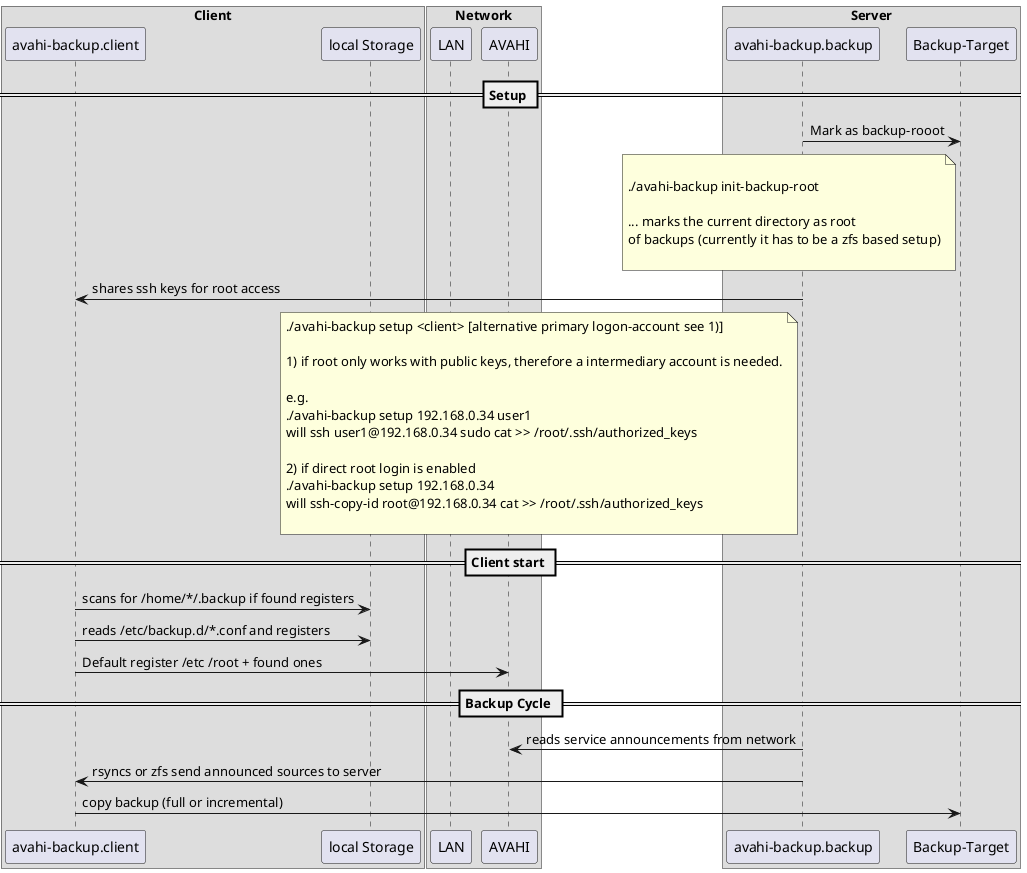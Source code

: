 @startuml 

box "Client"
   participant "avahi-backup.client" as client
   participant "local Storage" as local.storage
end box

box "Network"
   participant "LAN" as lan
   participant "AVAHI" as avahi.announcement
end box

box "Server"
   participant "avahi-backup.backup" as backup
   participant "Backup-Target" as backup.storage 
end box

== Setup ==

backup -> backup.storage: Mark as backup-rooot

note left of backup.storage

./avahi-backup init-backup-root

... marks the current directory as root 
of backups (currently it has to be a zfs based setup)

end note

backup -> client: shares ssh keys for root access

note left of backup
./avahi-backup setup <client> [alternative primary logon-account see 1)]

1) if root only works with public keys, therefore a intermediary account is needed.

e.g.
./avahi-backup setup 192.168.0.34 user1
will ssh user1@192.168.0.34 sudo cat >> /root/.ssh/authorized_keys

2) if direct root login is enabled
./avahi-backup setup 192.168.0.34
will ssh-copy-id root@192.168.0.34 cat >> /root/.ssh/authorized_keys

end note

== Client start ==

client -> local.storage: scans for /home/*/.backup if found registers
client -> local.storage: reads /etc/backup.d/*.conf and registers
client -> avahi.announcement: Default register /etc /root + found ones

== Backup Cycle ==

backup -> avahi.announcement: reads service announcements from network
backup -> client: rsyncs or zfs send announced sources to server
client -> backup.storage: copy backup (full or incremental)

@enduml

